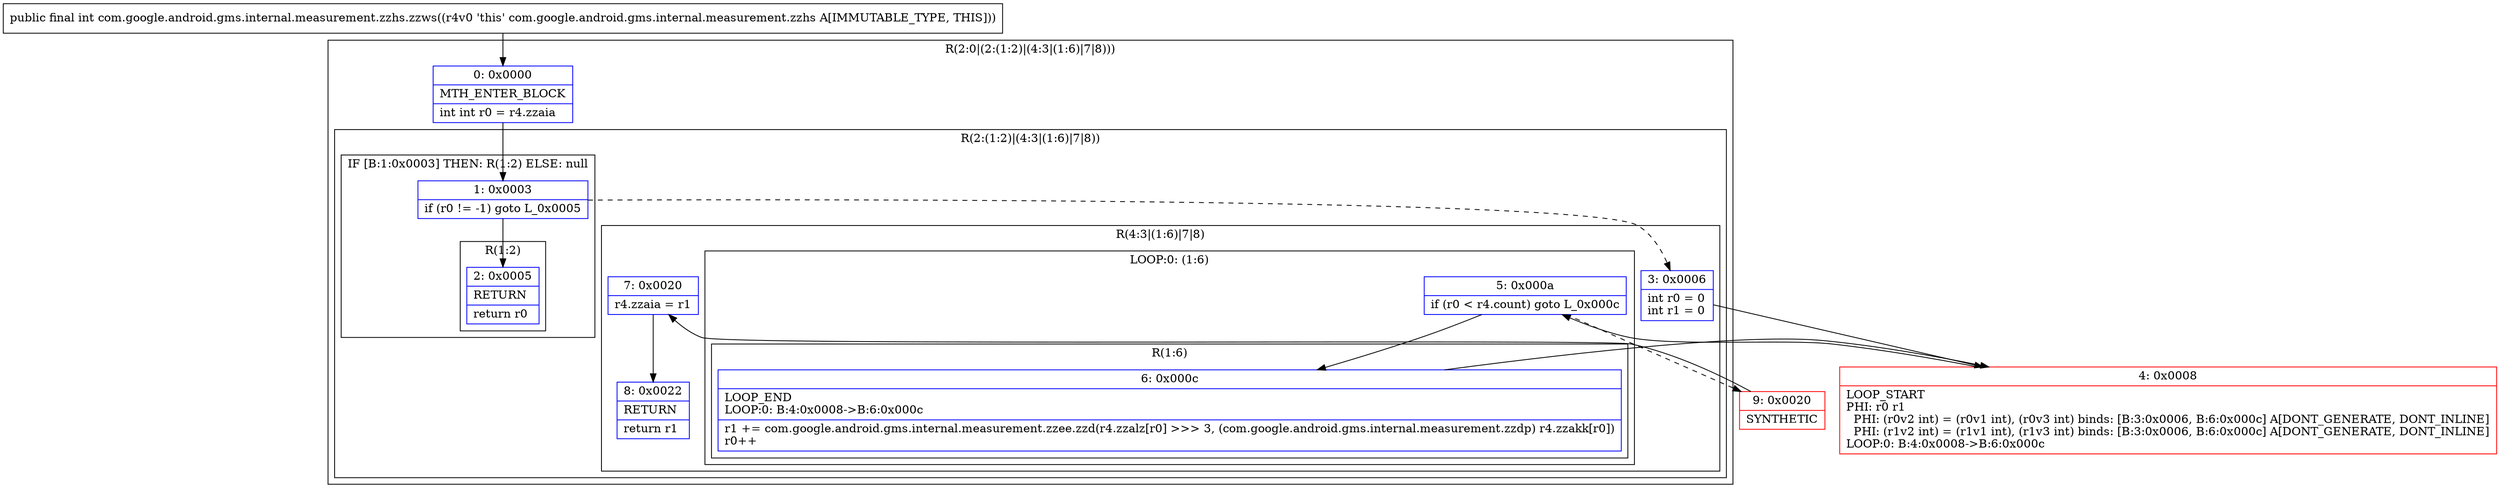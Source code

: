 digraph "CFG forcom.google.android.gms.internal.measurement.zzhs.zzws()I" {
subgraph cluster_Region_1425607841 {
label = "R(2:0|(2:(1:2)|(4:3|(1:6)|7|8)))";
node [shape=record,color=blue];
Node_0 [shape=record,label="{0\:\ 0x0000|MTH_ENTER_BLOCK\l|int int r0 = r4.zzaia\l}"];
subgraph cluster_Region_815191409 {
label = "R(2:(1:2)|(4:3|(1:6)|7|8))";
node [shape=record,color=blue];
subgraph cluster_IfRegion_839282859 {
label = "IF [B:1:0x0003] THEN: R(1:2) ELSE: null";
node [shape=record,color=blue];
Node_1 [shape=record,label="{1\:\ 0x0003|if (r0 != \-1) goto L_0x0005\l}"];
subgraph cluster_Region_578607290 {
label = "R(1:2)";
node [shape=record,color=blue];
Node_2 [shape=record,label="{2\:\ 0x0005|RETURN\l|return r0\l}"];
}
}
subgraph cluster_Region_1574295174 {
label = "R(4:3|(1:6)|7|8)";
node [shape=record,color=blue];
Node_3 [shape=record,label="{3\:\ 0x0006|int r0 = 0\lint r1 = 0\l}"];
subgraph cluster_LoopRegion_1096107417 {
label = "LOOP:0: (1:6)";
node [shape=record,color=blue];
Node_5 [shape=record,label="{5\:\ 0x000a|if (r0 \< r4.count) goto L_0x000c\l}"];
subgraph cluster_Region_1079502384 {
label = "R(1:6)";
node [shape=record,color=blue];
Node_6 [shape=record,label="{6\:\ 0x000c|LOOP_END\lLOOP:0: B:4:0x0008\-\>B:6:0x000c\l|r1 += com.google.android.gms.internal.measurement.zzee.zzd(r4.zzalz[r0] \>\>\> 3, (com.google.android.gms.internal.measurement.zzdp) r4.zzakk[r0])\lr0++\l}"];
}
}
Node_7 [shape=record,label="{7\:\ 0x0020|r4.zzaia = r1\l}"];
Node_8 [shape=record,label="{8\:\ 0x0022|RETURN\l|return r1\l}"];
}
}
}
Node_4 [shape=record,color=red,label="{4\:\ 0x0008|LOOP_START\lPHI: r0 r1 \l  PHI: (r0v2 int) = (r0v1 int), (r0v3 int) binds: [B:3:0x0006, B:6:0x000c] A[DONT_GENERATE, DONT_INLINE]\l  PHI: (r1v2 int) = (r1v1 int), (r1v3 int) binds: [B:3:0x0006, B:6:0x000c] A[DONT_GENERATE, DONT_INLINE]\lLOOP:0: B:4:0x0008\-\>B:6:0x000c\l}"];
Node_9 [shape=record,color=red,label="{9\:\ 0x0020|SYNTHETIC\l}"];
MethodNode[shape=record,label="{public final int com.google.android.gms.internal.measurement.zzhs.zzws((r4v0 'this' com.google.android.gms.internal.measurement.zzhs A[IMMUTABLE_TYPE, THIS])) }"];
MethodNode -> Node_0;
Node_0 -> Node_1;
Node_1 -> Node_2;
Node_1 -> Node_3[style=dashed];
Node_3 -> Node_4;
Node_5 -> Node_6;
Node_5 -> Node_9[style=dashed];
Node_6 -> Node_4;
Node_7 -> Node_8;
Node_4 -> Node_5;
Node_9 -> Node_7;
}

